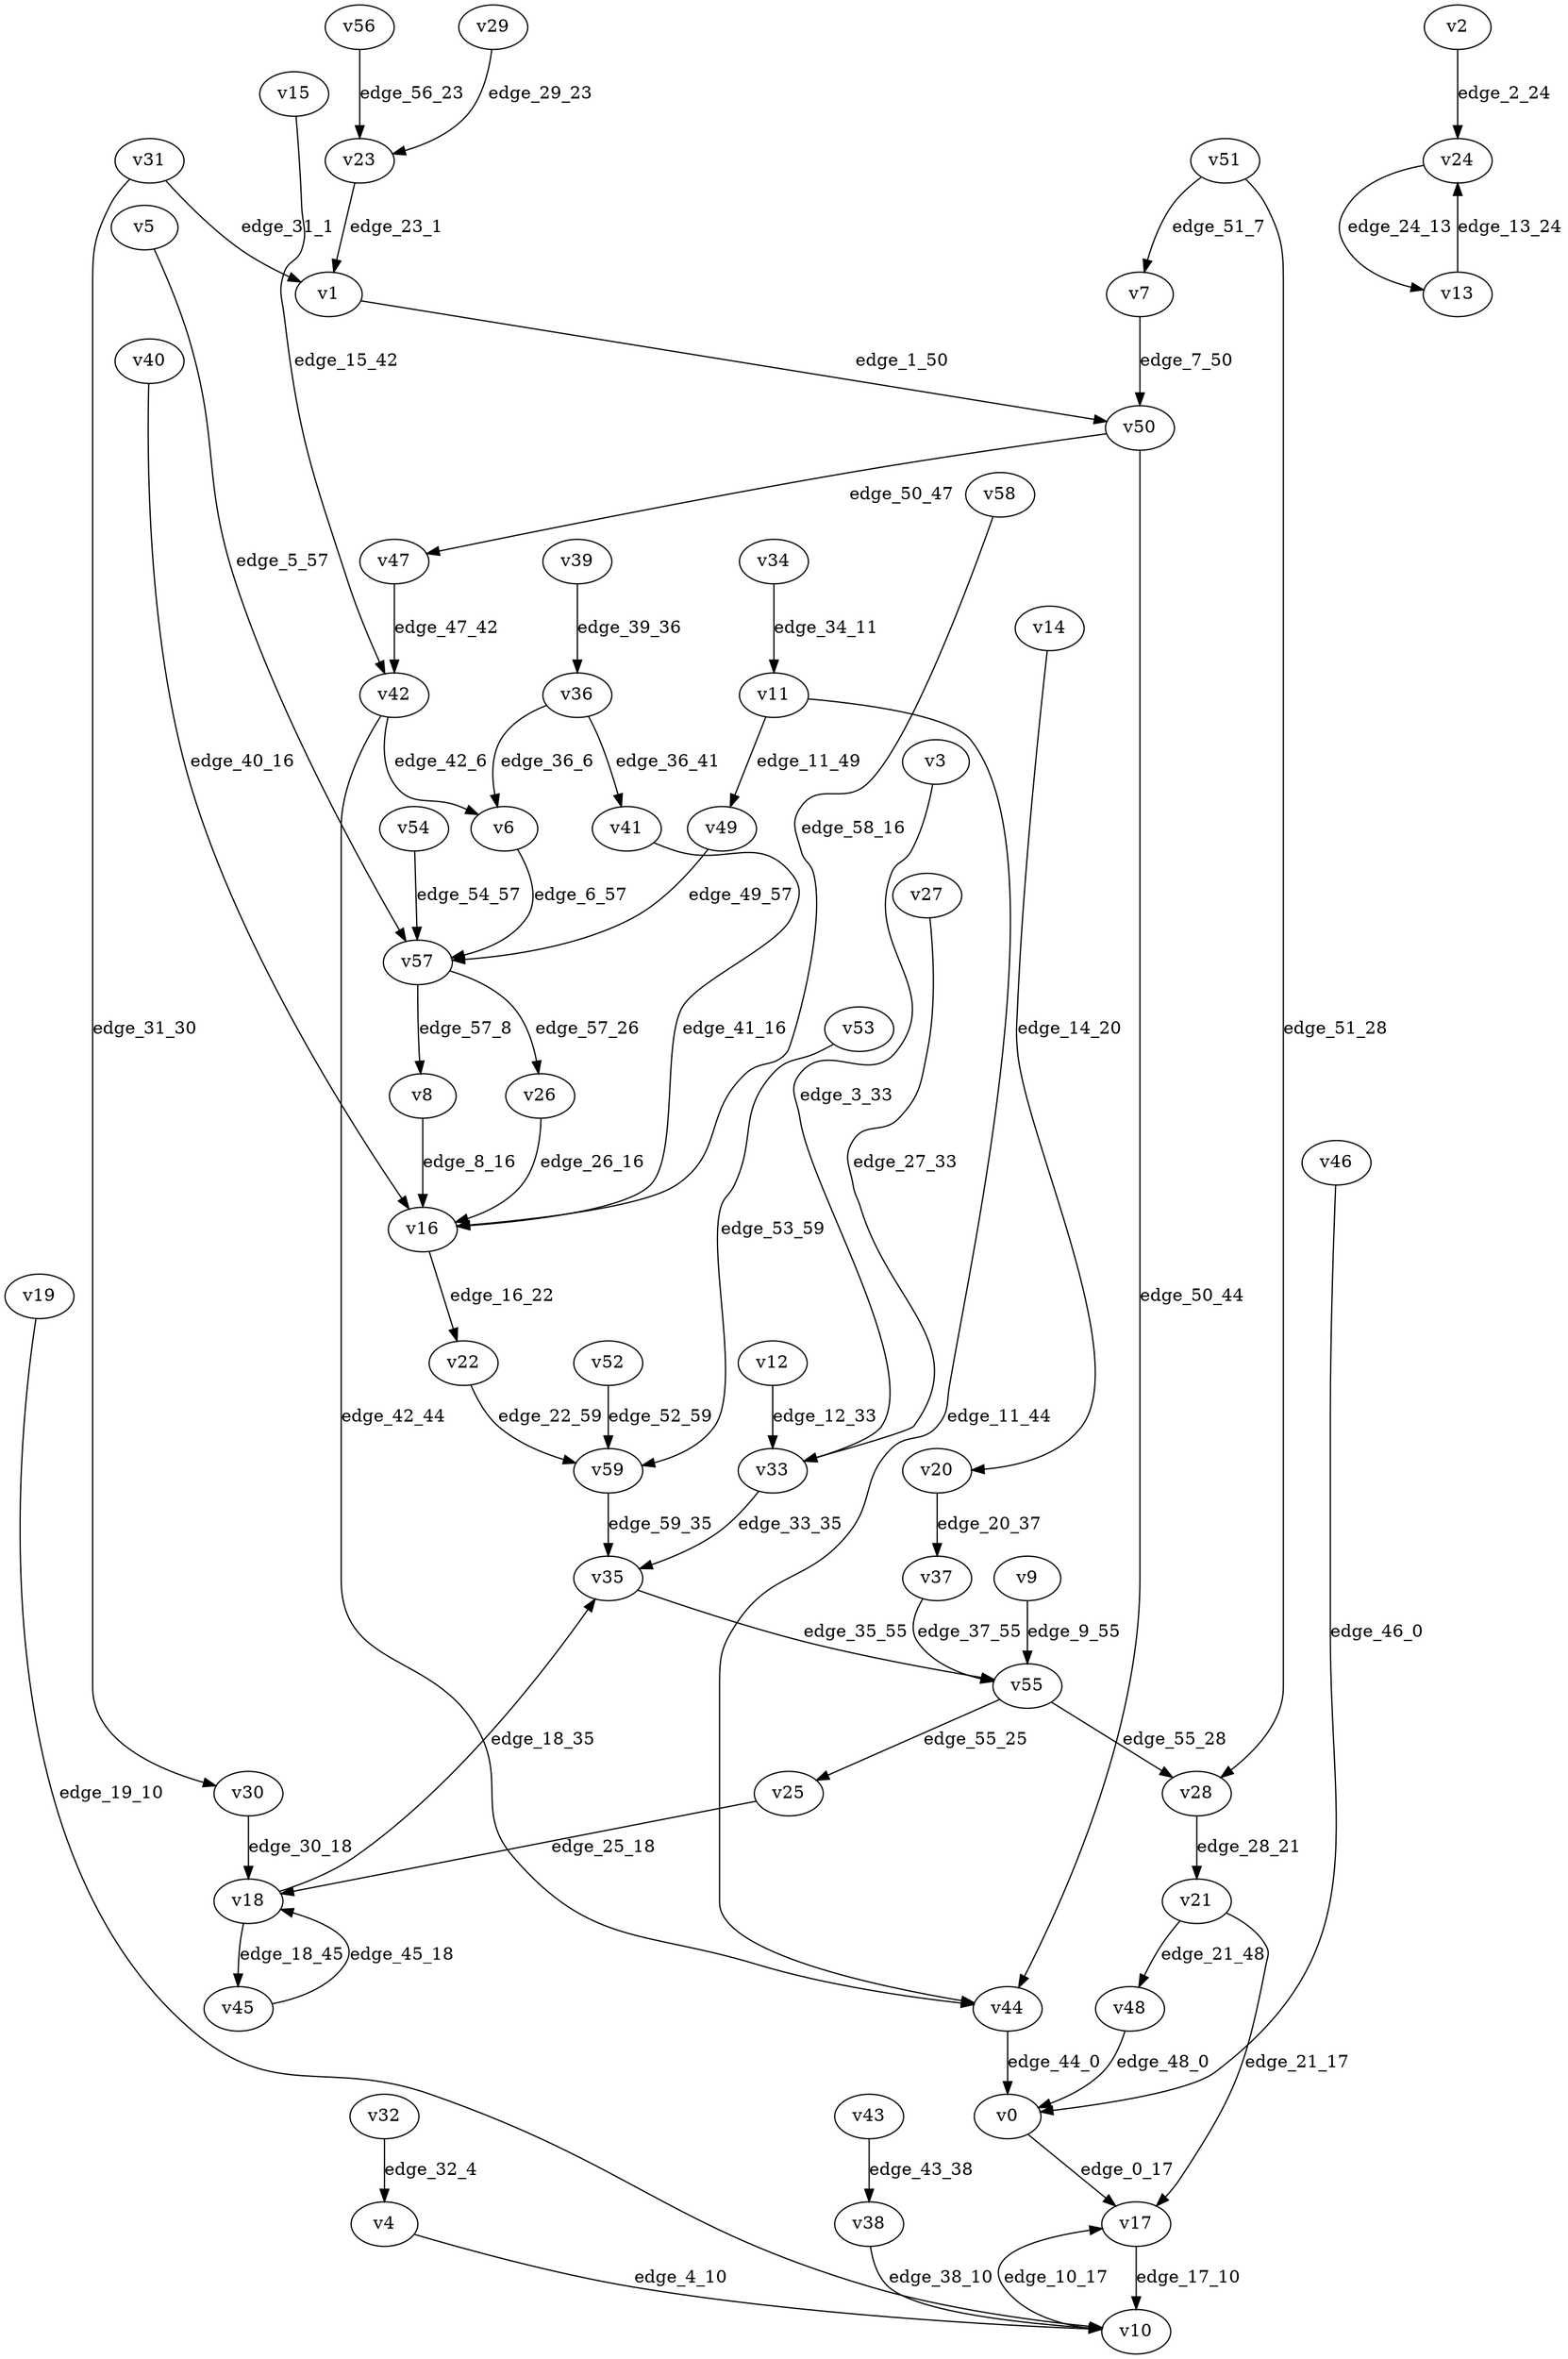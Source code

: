 digraph G {
    // Stochastic discounted game

    v0 [name="v0", player=-1];
    v1 [name="v1", player=0];
    v2 [name="v2", player=0];
    v3 [name="v3", player=0];
    v4 [name="v4", player=1];
    v5 [name="v5", player=0];
    v6 [name="v6", player=1];
    v7 [name="v7", player=1];
    v8 [name="v8", player=0];
    v9 [name="v9", player=0];
    v10 [name="v10", player=-1];
    v11 [name="v11", player=-1];
    v12 [name="v12", player=1];
    v13 [name="v13", player=1];
    v14 [name="v14", player=0];
    v15 [name="v15", player=1];
    v16 [name="v16", player=-1];
    v17 [name="v17", player=1];
    v18 [name="v18", player=-1];
    v19 [name="v19", player=0];
    v20 [name="v20", player=-1];
    v21 [name="v21", player=-1];
    v22 [name="v22", player=1];
    v23 [name="v23", player=-1];
    v24 [name="v24", player=-1];
    v25 [name="v25", player=1];
    v26 [name="v26", player=0];
    v27 [name="v27", player=1];
    v28 [name="v28", player=0];
    v29 [name="v29", player=1];
    v30 [name="v30", player=1];
    v31 [name="v31", player=-1];
    v32 [name="v32", player=-1];
    v33 [name="v33", player=-1];
    v34 [name="v34", player=1];
    v35 [name="v35", player=1];
    v36 [name="v36", player=-1];
    v37 [name="v37", player=0];
    v38 [name="v38", player=0];
    v39 [name="v39", player=0];
    v40 [name="v40", player=0];
    v41 [name="v41", player=0];
    v42 [name="v42", player=-1];
    v43 [name="v43", player=-1];
    v44 [name="v44", player=1];
    v45 [name="v45", player=1];
    v46 [name="v46", player=1];
    v47 [name="v47", player=1];
    v48 [name="v48", player=0];
    v49 [name="v49", player=0];
    v50 [name="v50", player=-1];
    v51 [name="v51", player=-1];
    v52 [name="v52", player=0];
    v53 [name="v53", player=1];
    v54 [name="v54", player=0];
    v55 [name="v55", player=-1];
    v56 [name="v56", player=0];
    v57 [name="v57", player=-1];
    v58 [name="v58", player=1];
    v59 [name="v59", player=-1];

    v0 -> v17 [label="edge_0_17", probability=1.000000];
    v1 -> v50 [label="edge_1_50", weight=-5.712492, discount=0.271152];
    v2 -> v24 [label="edge_2_24", weight=4.500541, discount=0.379626];
    v3 -> v33 [label="edge_3_33", weight=-4.474005, discount=0.294983];
    v4 -> v10 [label="edge_4_10", weight=-4.453515, discount=0.360817];
    v5 -> v57 [label="edge_5_57", weight=-9.646016, discount=0.303840];
    v6 -> v57 [label="edge_6_57", weight=-9.567050, discount=0.627700];
    v7 -> v50 [label="edge_7_50", weight=6.660738, discount=0.156904];
    v8 -> v16 [label="edge_8_16", weight=8.717326, discount=0.591183];
    v9 -> v55 [label="edge_9_55", weight=5.721147, discount=0.255607];
    v10 -> v17 [label="edge_10_17", probability=1.000000];
    v11 -> v49 [label="edge_11_49", probability=0.545141];
    v11 -> v44 [label="edge_11_44", probability=0.454859];
    v12 -> v33 [label="edge_12_33", weight=3.934828, discount=0.460103];
    v13 -> v24 [label="edge_13_24", weight=9.409198, discount=0.502367];
    v14 -> v20 [label="edge_14_20", weight=-4.170822, discount=0.510000];
    v15 -> v42 [label="edge_15_42", weight=-1.253747, discount=0.320812];
    v16 -> v22 [label="edge_16_22", probability=1.000000];
    v17 -> v10 [label="edge_17_10", weight=6.367691, discount=0.333042];
    v18 -> v35 [label="edge_18_35", probability=0.334183];
    v18 -> v45 [label="edge_18_45", probability=0.665817];
    v19 -> v10 [label="edge_19_10", weight=0.171622, discount=0.314486];
    v20 -> v37 [label="edge_20_37", probability=1.000000];
    v21 -> v17 [label="edge_21_17", probability=0.400213];
    v21 -> v48 [label="edge_21_48", probability=0.599787];
    v22 -> v59 [label="edge_22_59", weight=1.781464, discount=0.812082];
    v23 -> v1 [label="edge_23_1", probability=1.000000];
    v24 -> v13 [label="edge_24_13", probability=1.000000];
    v25 -> v18 [label="edge_25_18", weight=2.321947, discount=0.104590];
    v26 -> v16 [label="edge_26_16", weight=-9.708754, discount=0.894281];
    v27 -> v33 [label="edge_27_33", weight=-9.771248, discount=0.416182];
    v28 -> v21 [label="edge_28_21", weight=2.979891, discount=0.724870];
    v29 -> v23 [label="edge_29_23", weight=2.903361, discount=0.409005];
    v30 -> v18 [label="edge_30_18", weight=4.604941, discount=0.523137];
    v31 -> v1 [label="edge_31_1", probability=0.411015];
    v31 -> v30 [label="edge_31_30", probability=0.588985];
    v32 -> v4 [label="edge_32_4", probability=1.000000];
    v33 -> v35 [label="edge_33_35", probability=1.000000];
    v34 -> v11 [label="edge_34_11", weight=5.086227, discount=0.204545];
    v35 -> v55 [label="edge_35_55", weight=-2.205263, discount=0.462832];
    v36 -> v6 [label="edge_36_6", probability=0.441831];
    v36 -> v41 [label="edge_36_41", probability=0.558169];
    v37 -> v55 [label="edge_37_55", weight=-8.987373, discount=0.757641];
    v38 -> v10 [label="edge_38_10", weight=3.581954, discount=0.387595];
    v39 -> v36 [label="edge_39_36", weight=4.958689, discount=0.364474];
    v40 -> v16 [label="edge_40_16", weight=-4.541206, discount=0.293611];
    v41 -> v16 [label="edge_41_16", weight=-1.441547, discount=0.562251];
    v42 -> v44 [label="edge_42_44", probability=0.693673];
    v42 -> v6 [label="edge_42_6", probability=0.306327];
    v43 -> v38 [label="edge_43_38", probability=1.000000];
    v44 -> v0 [label="edge_44_0", weight=8.360150, discount=0.476437];
    v45 -> v18 [label="edge_45_18", weight=-9.228992, discount=0.657057];
    v46 -> v0 [label="edge_46_0", weight=-0.613568, discount=0.355930];
    v47 -> v42 [label="edge_47_42", weight=6.801720, discount=0.218588];
    v48 -> v0 [label="edge_48_0", weight=3.108010, discount=0.636592];
    v49 -> v57 [label="edge_49_57", weight=-8.783828, discount=0.295891];
    v50 -> v47 [label="edge_50_47", probability=0.666833];
    v50 -> v44 [label="edge_50_44", probability=0.333167];
    v51 -> v28 [label="edge_51_28", probability=0.595214];
    v51 -> v7 [label="edge_51_7", probability=0.404786];
    v52 -> v59 [label="edge_52_59", weight=9.941449, discount=0.558800];
    v53 -> v59 [label="edge_53_59", weight=-2.016224, discount=0.199509];
    v54 -> v57 [label="edge_54_57", weight=1.950402, discount=0.130636];
    v55 -> v28 [label="edge_55_28", probability=0.349156];
    v55 -> v25 [label="edge_55_25", probability=0.650844];
    v56 -> v23 [label="edge_56_23", weight=3.905622, discount=0.632793];
    v57 -> v8 [label="edge_57_8", probability=0.415374];
    v57 -> v26 [label="edge_57_26", probability=0.584626];
    v58 -> v16 [label="edge_58_16", weight=-1.446931, discount=0.255272];
    v59 -> v35 [label="edge_59_35", probability=1.000000];
}